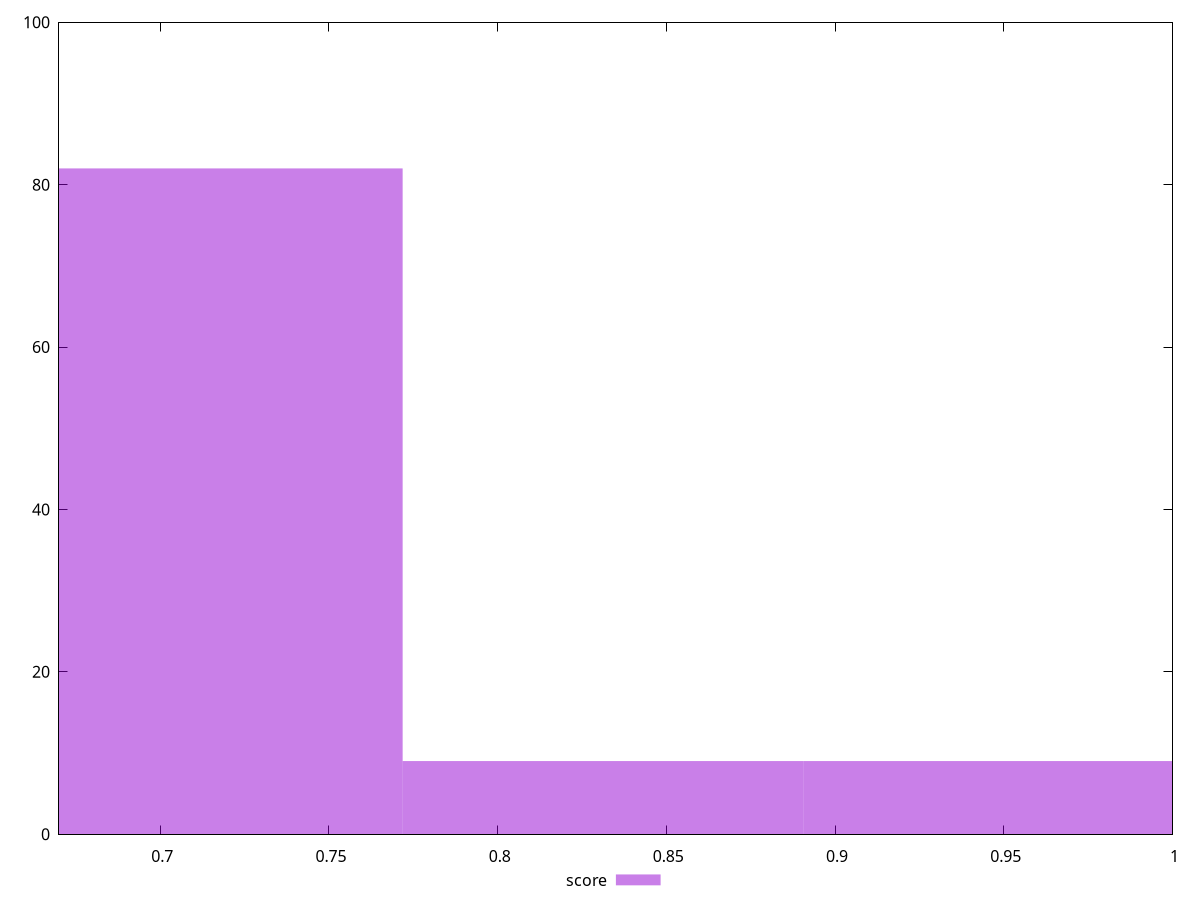 reset

$score <<EOF
0.7124708798335946 82
0.9499611731114594 9
0.831216026472527 9
EOF

set key outside below
set boxwidth 0.11874514663893243
set xrange [0.67:1]
set yrange [0:100]
set trange [0:100]
set style fill transparent solid 0.5 noborder
set terminal svg size 640, 490 enhanced background rgb 'white'
set output "report_00015_2021-02-09T16-11-33.973Z/uses-rel-preconnect/samples/pages+cached+noadtech+nomedia/score/histogram.svg"

plot $score title "score" with boxes

reset
